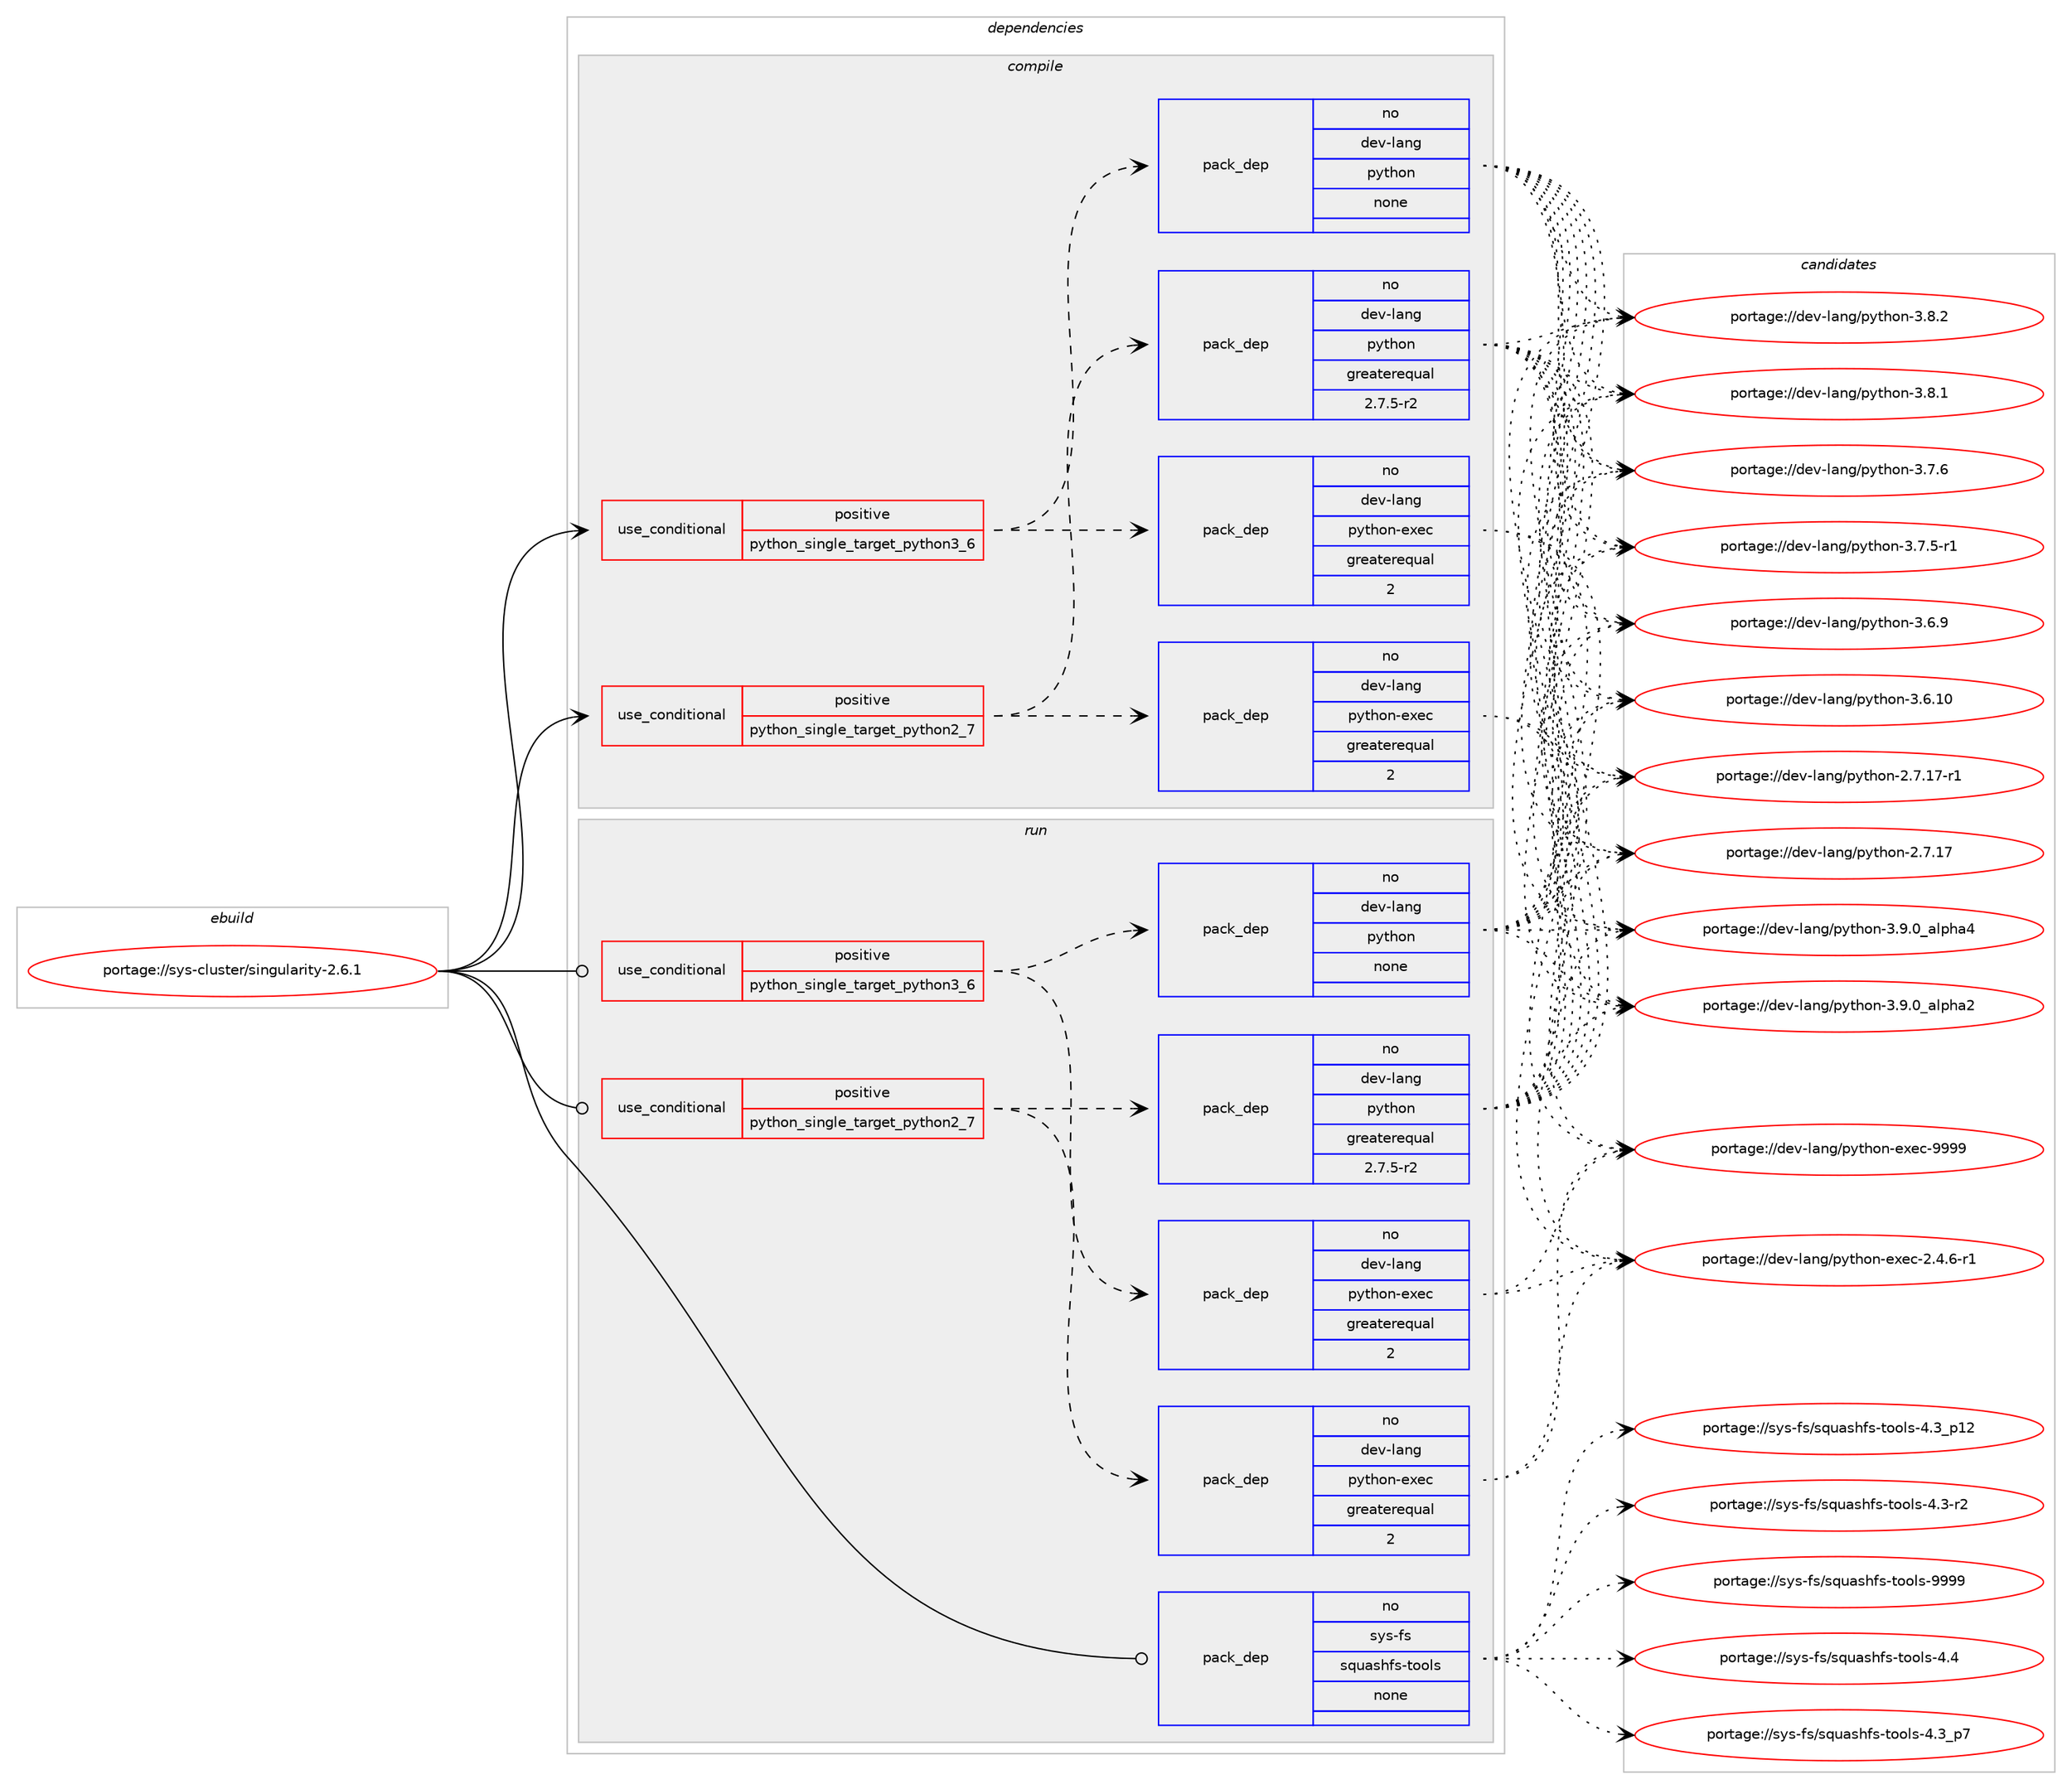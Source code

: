 digraph prolog {

# *************
# Graph options
# *************

newrank=true;
concentrate=true;
compound=true;
graph [rankdir=LR,fontname=Helvetica,fontsize=10,ranksep=1.5];#, ranksep=2.5, nodesep=0.2];
edge  [arrowhead=vee];
node  [fontname=Helvetica,fontsize=10];

# **********
# The ebuild
# **********

subgraph cluster_leftcol {
color=gray;
rank=same;
label=<<i>ebuild</i>>;
id [label="portage://sys-cluster/singularity-2.6.1", color=red, width=4, href="../sys-cluster/singularity-2.6.1.svg"];
}

# ****************
# The dependencies
# ****************

subgraph cluster_midcol {
color=gray;
label=<<i>dependencies</i>>;
subgraph cluster_compile {
fillcolor="#eeeeee";
style=filled;
label=<<i>compile</i>>;
subgraph cond6255 {
dependency32409 [label=<<TABLE BORDER="0" CELLBORDER="1" CELLSPACING="0" CELLPADDING="4"><TR><TD ROWSPAN="3" CELLPADDING="10">use_conditional</TD></TR><TR><TD>positive</TD></TR><TR><TD>python_single_target_python2_7</TD></TR></TABLE>>, shape=none, color=red];
subgraph pack25339 {
dependency32410 [label=<<TABLE BORDER="0" CELLBORDER="1" CELLSPACING="0" CELLPADDING="4" WIDTH="220"><TR><TD ROWSPAN="6" CELLPADDING="30">pack_dep</TD></TR><TR><TD WIDTH="110">no</TD></TR><TR><TD>dev-lang</TD></TR><TR><TD>python</TD></TR><TR><TD>greaterequal</TD></TR><TR><TD>2.7.5-r2</TD></TR></TABLE>>, shape=none, color=blue];
}
dependency32409:e -> dependency32410:w [weight=20,style="dashed",arrowhead="vee"];
subgraph pack25340 {
dependency32411 [label=<<TABLE BORDER="0" CELLBORDER="1" CELLSPACING="0" CELLPADDING="4" WIDTH="220"><TR><TD ROWSPAN="6" CELLPADDING="30">pack_dep</TD></TR><TR><TD WIDTH="110">no</TD></TR><TR><TD>dev-lang</TD></TR><TR><TD>python-exec</TD></TR><TR><TD>greaterequal</TD></TR><TR><TD>2</TD></TR></TABLE>>, shape=none, color=blue];
}
dependency32409:e -> dependency32411:w [weight=20,style="dashed",arrowhead="vee"];
}
id:e -> dependency32409:w [weight=20,style="solid",arrowhead="vee"];
subgraph cond6256 {
dependency32412 [label=<<TABLE BORDER="0" CELLBORDER="1" CELLSPACING="0" CELLPADDING="4"><TR><TD ROWSPAN="3" CELLPADDING="10">use_conditional</TD></TR><TR><TD>positive</TD></TR><TR><TD>python_single_target_python3_6</TD></TR></TABLE>>, shape=none, color=red];
subgraph pack25341 {
dependency32413 [label=<<TABLE BORDER="0" CELLBORDER="1" CELLSPACING="0" CELLPADDING="4" WIDTH="220"><TR><TD ROWSPAN="6" CELLPADDING="30">pack_dep</TD></TR><TR><TD WIDTH="110">no</TD></TR><TR><TD>dev-lang</TD></TR><TR><TD>python</TD></TR><TR><TD>none</TD></TR><TR><TD></TD></TR></TABLE>>, shape=none, color=blue];
}
dependency32412:e -> dependency32413:w [weight=20,style="dashed",arrowhead="vee"];
subgraph pack25342 {
dependency32414 [label=<<TABLE BORDER="0" CELLBORDER="1" CELLSPACING="0" CELLPADDING="4" WIDTH="220"><TR><TD ROWSPAN="6" CELLPADDING="30">pack_dep</TD></TR><TR><TD WIDTH="110">no</TD></TR><TR><TD>dev-lang</TD></TR><TR><TD>python-exec</TD></TR><TR><TD>greaterequal</TD></TR><TR><TD>2</TD></TR></TABLE>>, shape=none, color=blue];
}
dependency32412:e -> dependency32414:w [weight=20,style="dashed",arrowhead="vee"];
}
id:e -> dependency32412:w [weight=20,style="solid",arrowhead="vee"];
}
subgraph cluster_compileandrun {
fillcolor="#eeeeee";
style=filled;
label=<<i>compile and run</i>>;
}
subgraph cluster_run {
fillcolor="#eeeeee";
style=filled;
label=<<i>run</i>>;
subgraph cond6257 {
dependency32415 [label=<<TABLE BORDER="0" CELLBORDER="1" CELLSPACING="0" CELLPADDING="4"><TR><TD ROWSPAN="3" CELLPADDING="10">use_conditional</TD></TR><TR><TD>positive</TD></TR><TR><TD>python_single_target_python2_7</TD></TR></TABLE>>, shape=none, color=red];
subgraph pack25343 {
dependency32416 [label=<<TABLE BORDER="0" CELLBORDER="1" CELLSPACING="0" CELLPADDING="4" WIDTH="220"><TR><TD ROWSPAN="6" CELLPADDING="30">pack_dep</TD></TR><TR><TD WIDTH="110">no</TD></TR><TR><TD>dev-lang</TD></TR><TR><TD>python</TD></TR><TR><TD>greaterequal</TD></TR><TR><TD>2.7.5-r2</TD></TR></TABLE>>, shape=none, color=blue];
}
dependency32415:e -> dependency32416:w [weight=20,style="dashed",arrowhead="vee"];
subgraph pack25344 {
dependency32417 [label=<<TABLE BORDER="0" CELLBORDER="1" CELLSPACING="0" CELLPADDING="4" WIDTH="220"><TR><TD ROWSPAN="6" CELLPADDING="30">pack_dep</TD></TR><TR><TD WIDTH="110">no</TD></TR><TR><TD>dev-lang</TD></TR><TR><TD>python-exec</TD></TR><TR><TD>greaterequal</TD></TR><TR><TD>2</TD></TR></TABLE>>, shape=none, color=blue];
}
dependency32415:e -> dependency32417:w [weight=20,style="dashed",arrowhead="vee"];
}
id:e -> dependency32415:w [weight=20,style="solid",arrowhead="odot"];
subgraph cond6258 {
dependency32418 [label=<<TABLE BORDER="0" CELLBORDER="1" CELLSPACING="0" CELLPADDING="4"><TR><TD ROWSPAN="3" CELLPADDING="10">use_conditional</TD></TR><TR><TD>positive</TD></TR><TR><TD>python_single_target_python3_6</TD></TR></TABLE>>, shape=none, color=red];
subgraph pack25345 {
dependency32419 [label=<<TABLE BORDER="0" CELLBORDER="1" CELLSPACING="0" CELLPADDING="4" WIDTH="220"><TR><TD ROWSPAN="6" CELLPADDING="30">pack_dep</TD></TR><TR><TD WIDTH="110">no</TD></TR><TR><TD>dev-lang</TD></TR><TR><TD>python</TD></TR><TR><TD>none</TD></TR><TR><TD></TD></TR></TABLE>>, shape=none, color=blue];
}
dependency32418:e -> dependency32419:w [weight=20,style="dashed",arrowhead="vee"];
subgraph pack25346 {
dependency32420 [label=<<TABLE BORDER="0" CELLBORDER="1" CELLSPACING="0" CELLPADDING="4" WIDTH="220"><TR><TD ROWSPAN="6" CELLPADDING="30">pack_dep</TD></TR><TR><TD WIDTH="110">no</TD></TR><TR><TD>dev-lang</TD></TR><TR><TD>python-exec</TD></TR><TR><TD>greaterequal</TD></TR><TR><TD>2</TD></TR></TABLE>>, shape=none, color=blue];
}
dependency32418:e -> dependency32420:w [weight=20,style="dashed",arrowhead="vee"];
}
id:e -> dependency32418:w [weight=20,style="solid",arrowhead="odot"];
subgraph pack25347 {
dependency32421 [label=<<TABLE BORDER="0" CELLBORDER="1" CELLSPACING="0" CELLPADDING="4" WIDTH="220"><TR><TD ROWSPAN="6" CELLPADDING="30">pack_dep</TD></TR><TR><TD WIDTH="110">no</TD></TR><TR><TD>sys-fs</TD></TR><TR><TD>squashfs-tools</TD></TR><TR><TD>none</TD></TR><TR><TD></TD></TR></TABLE>>, shape=none, color=blue];
}
id:e -> dependency32421:w [weight=20,style="solid",arrowhead="odot"];
}
}

# **************
# The candidates
# **************

subgraph cluster_choices {
rank=same;
color=gray;
label=<<i>candidates</i>>;

subgraph choice25339 {
color=black;
nodesep=1;
choice10010111845108971101034711212111610411111045514657464895971081121049752 [label="portage://dev-lang/python-3.9.0_alpha4", color=red, width=4,href="../dev-lang/python-3.9.0_alpha4.svg"];
choice10010111845108971101034711212111610411111045514657464895971081121049750 [label="portage://dev-lang/python-3.9.0_alpha2", color=red, width=4,href="../dev-lang/python-3.9.0_alpha2.svg"];
choice100101118451089711010347112121116104111110455146564650 [label="portage://dev-lang/python-3.8.2", color=red, width=4,href="../dev-lang/python-3.8.2.svg"];
choice100101118451089711010347112121116104111110455146564649 [label="portage://dev-lang/python-3.8.1", color=red, width=4,href="../dev-lang/python-3.8.1.svg"];
choice100101118451089711010347112121116104111110455146554654 [label="portage://dev-lang/python-3.7.6", color=red, width=4,href="../dev-lang/python-3.7.6.svg"];
choice1001011184510897110103471121211161041111104551465546534511449 [label="portage://dev-lang/python-3.7.5-r1", color=red, width=4,href="../dev-lang/python-3.7.5-r1.svg"];
choice100101118451089711010347112121116104111110455146544657 [label="portage://dev-lang/python-3.6.9", color=red, width=4,href="../dev-lang/python-3.6.9.svg"];
choice10010111845108971101034711212111610411111045514654464948 [label="portage://dev-lang/python-3.6.10", color=red, width=4,href="../dev-lang/python-3.6.10.svg"];
choice100101118451089711010347112121116104111110455046554649554511449 [label="portage://dev-lang/python-2.7.17-r1", color=red, width=4,href="../dev-lang/python-2.7.17-r1.svg"];
choice10010111845108971101034711212111610411111045504655464955 [label="portage://dev-lang/python-2.7.17", color=red, width=4,href="../dev-lang/python-2.7.17.svg"];
dependency32410:e -> choice10010111845108971101034711212111610411111045514657464895971081121049752:w [style=dotted,weight="100"];
dependency32410:e -> choice10010111845108971101034711212111610411111045514657464895971081121049750:w [style=dotted,weight="100"];
dependency32410:e -> choice100101118451089711010347112121116104111110455146564650:w [style=dotted,weight="100"];
dependency32410:e -> choice100101118451089711010347112121116104111110455146564649:w [style=dotted,weight="100"];
dependency32410:e -> choice100101118451089711010347112121116104111110455146554654:w [style=dotted,weight="100"];
dependency32410:e -> choice1001011184510897110103471121211161041111104551465546534511449:w [style=dotted,weight="100"];
dependency32410:e -> choice100101118451089711010347112121116104111110455146544657:w [style=dotted,weight="100"];
dependency32410:e -> choice10010111845108971101034711212111610411111045514654464948:w [style=dotted,weight="100"];
dependency32410:e -> choice100101118451089711010347112121116104111110455046554649554511449:w [style=dotted,weight="100"];
dependency32410:e -> choice10010111845108971101034711212111610411111045504655464955:w [style=dotted,weight="100"];
}
subgraph choice25340 {
color=black;
nodesep=1;
choice10010111845108971101034711212111610411111045101120101994557575757 [label="portage://dev-lang/python-exec-9999", color=red, width=4,href="../dev-lang/python-exec-9999.svg"];
choice10010111845108971101034711212111610411111045101120101994550465246544511449 [label="portage://dev-lang/python-exec-2.4.6-r1", color=red, width=4,href="../dev-lang/python-exec-2.4.6-r1.svg"];
dependency32411:e -> choice10010111845108971101034711212111610411111045101120101994557575757:w [style=dotted,weight="100"];
dependency32411:e -> choice10010111845108971101034711212111610411111045101120101994550465246544511449:w [style=dotted,weight="100"];
}
subgraph choice25341 {
color=black;
nodesep=1;
choice10010111845108971101034711212111610411111045514657464895971081121049752 [label="portage://dev-lang/python-3.9.0_alpha4", color=red, width=4,href="../dev-lang/python-3.9.0_alpha4.svg"];
choice10010111845108971101034711212111610411111045514657464895971081121049750 [label="portage://dev-lang/python-3.9.0_alpha2", color=red, width=4,href="../dev-lang/python-3.9.0_alpha2.svg"];
choice100101118451089711010347112121116104111110455146564650 [label="portage://dev-lang/python-3.8.2", color=red, width=4,href="../dev-lang/python-3.8.2.svg"];
choice100101118451089711010347112121116104111110455146564649 [label="portage://dev-lang/python-3.8.1", color=red, width=4,href="../dev-lang/python-3.8.1.svg"];
choice100101118451089711010347112121116104111110455146554654 [label="portage://dev-lang/python-3.7.6", color=red, width=4,href="../dev-lang/python-3.7.6.svg"];
choice1001011184510897110103471121211161041111104551465546534511449 [label="portage://dev-lang/python-3.7.5-r1", color=red, width=4,href="../dev-lang/python-3.7.5-r1.svg"];
choice100101118451089711010347112121116104111110455146544657 [label="portage://dev-lang/python-3.6.9", color=red, width=4,href="../dev-lang/python-3.6.9.svg"];
choice10010111845108971101034711212111610411111045514654464948 [label="portage://dev-lang/python-3.6.10", color=red, width=4,href="../dev-lang/python-3.6.10.svg"];
choice100101118451089711010347112121116104111110455046554649554511449 [label="portage://dev-lang/python-2.7.17-r1", color=red, width=4,href="../dev-lang/python-2.7.17-r1.svg"];
choice10010111845108971101034711212111610411111045504655464955 [label="portage://dev-lang/python-2.7.17", color=red, width=4,href="../dev-lang/python-2.7.17.svg"];
dependency32413:e -> choice10010111845108971101034711212111610411111045514657464895971081121049752:w [style=dotted,weight="100"];
dependency32413:e -> choice10010111845108971101034711212111610411111045514657464895971081121049750:w [style=dotted,weight="100"];
dependency32413:e -> choice100101118451089711010347112121116104111110455146564650:w [style=dotted,weight="100"];
dependency32413:e -> choice100101118451089711010347112121116104111110455146564649:w [style=dotted,weight="100"];
dependency32413:e -> choice100101118451089711010347112121116104111110455146554654:w [style=dotted,weight="100"];
dependency32413:e -> choice1001011184510897110103471121211161041111104551465546534511449:w [style=dotted,weight="100"];
dependency32413:e -> choice100101118451089711010347112121116104111110455146544657:w [style=dotted,weight="100"];
dependency32413:e -> choice10010111845108971101034711212111610411111045514654464948:w [style=dotted,weight="100"];
dependency32413:e -> choice100101118451089711010347112121116104111110455046554649554511449:w [style=dotted,weight="100"];
dependency32413:e -> choice10010111845108971101034711212111610411111045504655464955:w [style=dotted,weight="100"];
}
subgraph choice25342 {
color=black;
nodesep=1;
choice10010111845108971101034711212111610411111045101120101994557575757 [label="portage://dev-lang/python-exec-9999", color=red, width=4,href="../dev-lang/python-exec-9999.svg"];
choice10010111845108971101034711212111610411111045101120101994550465246544511449 [label="portage://dev-lang/python-exec-2.4.6-r1", color=red, width=4,href="../dev-lang/python-exec-2.4.6-r1.svg"];
dependency32414:e -> choice10010111845108971101034711212111610411111045101120101994557575757:w [style=dotted,weight="100"];
dependency32414:e -> choice10010111845108971101034711212111610411111045101120101994550465246544511449:w [style=dotted,weight="100"];
}
subgraph choice25343 {
color=black;
nodesep=1;
choice10010111845108971101034711212111610411111045514657464895971081121049752 [label="portage://dev-lang/python-3.9.0_alpha4", color=red, width=4,href="../dev-lang/python-3.9.0_alpha4.svg"];
choice10010111845108971101034711212111610411111045514657464895971081121049750 [label="portage://dev-lang/python-3.9.0_alpha2", color=red, width=4,href="../dev-lang/python-3.9.0_alpha2.svg"];
choice100101118451089711010347112121116104111110455146564650 [label="portage://dev-lang/python-3.8.2", color=red, width=4,href="../dev-lang/python-3.8.2.svg"];
choice100101118451089711010347112121116104111110455146564649 [label="portage://dev-lang/python-3.8.1", color=red, width=4,href="../dev-lang/python-3.8.1.svg"];
choice100101118451089711010347112121116104111110455146554654 [label="portage://dev-lang/python-3.7.6", color=red, width=4,href="../dev-lang/python-3.7.6.svg"];
choice1001011184510897110103471121211161041111104551465546534511449 [label="portage://dev-lang/python-3.7.5-r1", color=red, width=4,href="../dev-lang/python-3.7.5-r1.svg"];
choice100101118451089711010347112121116104111110455146544657 [label="portage://dev-lang/python-3.6.9", color=red, width=4,href="../dev-lang/python-3.6.9.svg"];
choice10010111845108971101034711212111610411111045514654464948 [label="portage://dev-lang/python-3.6.10", color=red, width=4,href="../dev-lang/python-3.6.10.svg"];
choice100101118451089711010347112121116104111110455046554649554511449 [label="portage://dev-lang/python-2.7.17-r1", color=red, width=4,href="../dev-lang/python-2.7.17-r1.svg"];
choice10010111845108971101034711212111610411111045504655464955 [label="portage://dev-lang/python-2.7.17", color=red, width=4,href="../dev-lang/python-2.7.17.svg"];
dependency32416:e -> choice10010111845108971101034711212111610411111045514657464895971081121049752:w [style=dotted,weight="100"];
dependency32416:e -> choice10010111845108971101034711212111610411111045514657464895971081121049750:w [style=dotted,weight="100"];
dependency32416:e -> choice100101118451089711010347112121116104111110455146564650:w [style=dotted,weight="100"];
dependency32416:e -> choice100101118451089711010347112121116104111110455146564649:w [style=dotted,weight="100"];
dependency32416:e -> choice100101118451089711010347112121116104111110455146554654:w [style=dotted,weight="100"];
dependency32416:e -> choice1001011184510897110103471121211161041111104551465546534511449:w [style=dotted,weight="100"];
dependency32416:e -> choice100101118451089711010347112121116104111110455146544657:w [style=dotted,weight="100"];
dependency32416:e -> choice10010111845108971101034711212111610411111045514654464948:w [style=dotted,weight="100"];
dependency32416:e -> choice100101118451089711010347112121116104111110455046554649554511449:w [style=dotted,weight="100"];
dependency32416:e -> choice10010111845108971101034711212111610411111045504655464955:w [style=dotted,weight="100"];
}
subgraph choice25344 {
color=black;
nodesep=1;
choice10010111845108971101034711212111610411111045101120101994557575757 [label="portage://dev-lang/python-exec-9999", color=red, width=4,href="../dev-lang/python-exec-9999.svg"];
choice10010111845108971101034711212111610411111045101120101994550465246544511449 [label="portage://dev-lang/python-exec-2.4.6-r1", color=red, width=4,href="../dev-lang/python-exec-2.4.6-r1.svg"];
dependency32417:e -> choice10010111845108971101034711212111610411111045101120101994557575757:w [style=dotted,weight="100"];
dependency32417:e -> choice10010111845108971101034711212111610411111045101120101994550465246544511449:w [style=dotted,weight="100"];
}
subgraph choice25345 {
color=black;
nodesep=1;
choice10010111845108971101034711212111610411111045514657464895971081121049752 [label="portage://dev-lang/python-3.9.0_alpha4", color=red, width=4,href="../dev-lang/python-3.9.0_alpha4.svg"];
choice10010111845108971101034711212111610411111045514657464895971081121049750 [label="portage://dev-lang/python-3.9.0_alpha2", color=red, width=4,href="../dev-lang/python-3.9.0_alpha2.svg"];
choice100101118451089711010347112121116104111110455146564650 [label="portage://dev-lang/python-3.8.2", color=red, width=4,href="../dev-lang/python-3.8.2.svg"];
choice100101118451089711010347112121116104111110455146564649 [label="portage://dev-lang/python-3.8.1", color=red, width=4,href="../dev-lang/python-3.8.1.svg"];
choice100101118451089711010347112121116104111110455146554654 [label="portage://dev-lang/python-3.7.6", color=red, width=4,href="../dev-lang/python-3.7.6.svg"];
choice1001011184510897110103471121211161041111104551465546534511449 [label="portage://dev-lang/python-3.7.5-r1", color=red, width=4,href="../dev-lang/python-3.7.5-r1.svg"];
choice100101118451089711010347112121116104111110455146544657 [label="portage://dev-lang/python-3.6.9", color=red, width=4,href="../dev-lang/python-3.6.9.svg"];
choice10010111845108971101034711212111610411111045514654464948 [label="portage://dev-lang/python-3.6.10", color=red, width=4,href="../dev-lang/python-3.6.10.svg"];
choice100101118451089711010347112121116104111110455046554649554511449 [label="portage://dev-lang/python-2.7.17-r1", color=red, width=4,href="../dev-lang/python-2.7.17-r1.svg"];
choice10010111845108971101034711212111610411111045504655464955 [label="portage://dev-lang/python-2.7.17", color=red, width=4,href="../dev-lang/python-2.7.17.svg"];
dependency32419:e -> choice10010111845108971101034711212111610411111045514657464895971081121049752:w [style=dotted,weight="100"];
dependency32419:e -> choice10010111845108971101034711212111610411111045514657464895971081121049750:w [style=dotted,weight="100"];
dependency32419:e -> choice100101118451089711010347112121116104111110455146564650:w [style=dotted,weight="100"];
dependency32419:e -> choice100101118451089711010347112121116104111110455146564649:w [style=dotted,weight="100"];
dependency32419:e -> choice100101118451089711010347112121116104111110455146554654:w [style=dotted,weight="100"];
dependency32419:e -> choice1001011184510897110103471121211161041111104551465546534511449:w [style=dotted,weight="100"];
dependency32419:e -> choice100101118451089711010347112121116104111110455146544657:w [style=dotted,weight="100"];
dependency32419:e -> choice10010111845108971101034711212111610411111045514654464948:w [style=dotted,weight="100"];
dependency32419:e -> choice100101118451089711010347112121116104111110455046554649554511449:w [style=dotted,weight="100"];
dependency32419:e -> choice10010111845108971101034711212111610411111045504655464955:w [style=dotted,weight="100"];
}
subgraph choice25346 {
color=black;
nodesep=1;
choice10010111845108971101034711212111610411111045101120101994557575757 [label="portage://dev-lang/python-exec-9999", color=red, width=4,href="../dev-lang/python-exec-9999.svg"];
choice10010111845108971101034711212111610411111045101120101994550465246544511449 [label="portage://dev-lang/python-exec-2.4.6-r1", color=red, width=4,href="../dev-lang/python-exec-2.4.6-r1.svg"];
dependency32420:e -> choice10010111845108971101034711212111610411111045101120101994557575757:w [style=dotted,weight="100"];
dependency32420:e -> choice10010111845108971101034711212111610411111045101120101994550465246544511449:w [style=dotted,weight="100"];
}
subgraph choice25347 {
color=black;
nodesep=1;
choice115121115451021154711511311797115104102115451161111111081154557575757 [label="portage://sys-fs/squashfs-tools-9999", color=red, width=4,href="../sys-fs/squashfs-tools-9999.svg"];
choice1151211154510211547115113117971151041021154511611111110811545524652 [label="portage://sys-fs/squashfs-tools-4.4", color=red, width=4,href="../sys-fs/squashfs-tools-4.4.svg"];
choice11512111545102115471151131179711510410211545116111111108115455246519511255 [label="portage://sys-fs/squashfs-tools-4.3_p7", color=red, width=4,href="../sys-fs/squashfs-tools-4.3_p7.svg"];
choice1151211154510211547115113117971151041021154511611111110811545524651951124950 [label="portage://sys-fs/squashfs-tools-4.3_p12", color=red, width=4,href="../sys-fs/squashfs-tools-4.3_p12.svg"];
choice11512111545102115471151131179711510410211545116111111108115455246514511450 [label="portage://sys-fs/squashfs-tools-4.3-r2", color=red, width=4,href="../sys-fs/squashfs-tools-4.3-r2.svg"];
dependency32421:e -> choice115121115451021154711511311797115104102115451161111111081154557575757:w [style=dotted,weight="100"];
dependency32421:e -> choice1151211154510211547115113117971151041021154511611111110811545524652:w [style=dotted,weight="100"];
dependency32421:e -> choice11512111545102115471151131179711510410211545116111111108115455246519511255:w [style=dotted,weight="100"];
dependency32421:e -> choice1151211154510211547115113117971151041021154511611111110811545524651951124950:w [style=dotted,weight="100"];
dependency32421:e -> choice11512111545102115471151131179711510410211545116111111108115455246514511450:w [style=dotted,weight="100"];
}
}

}
